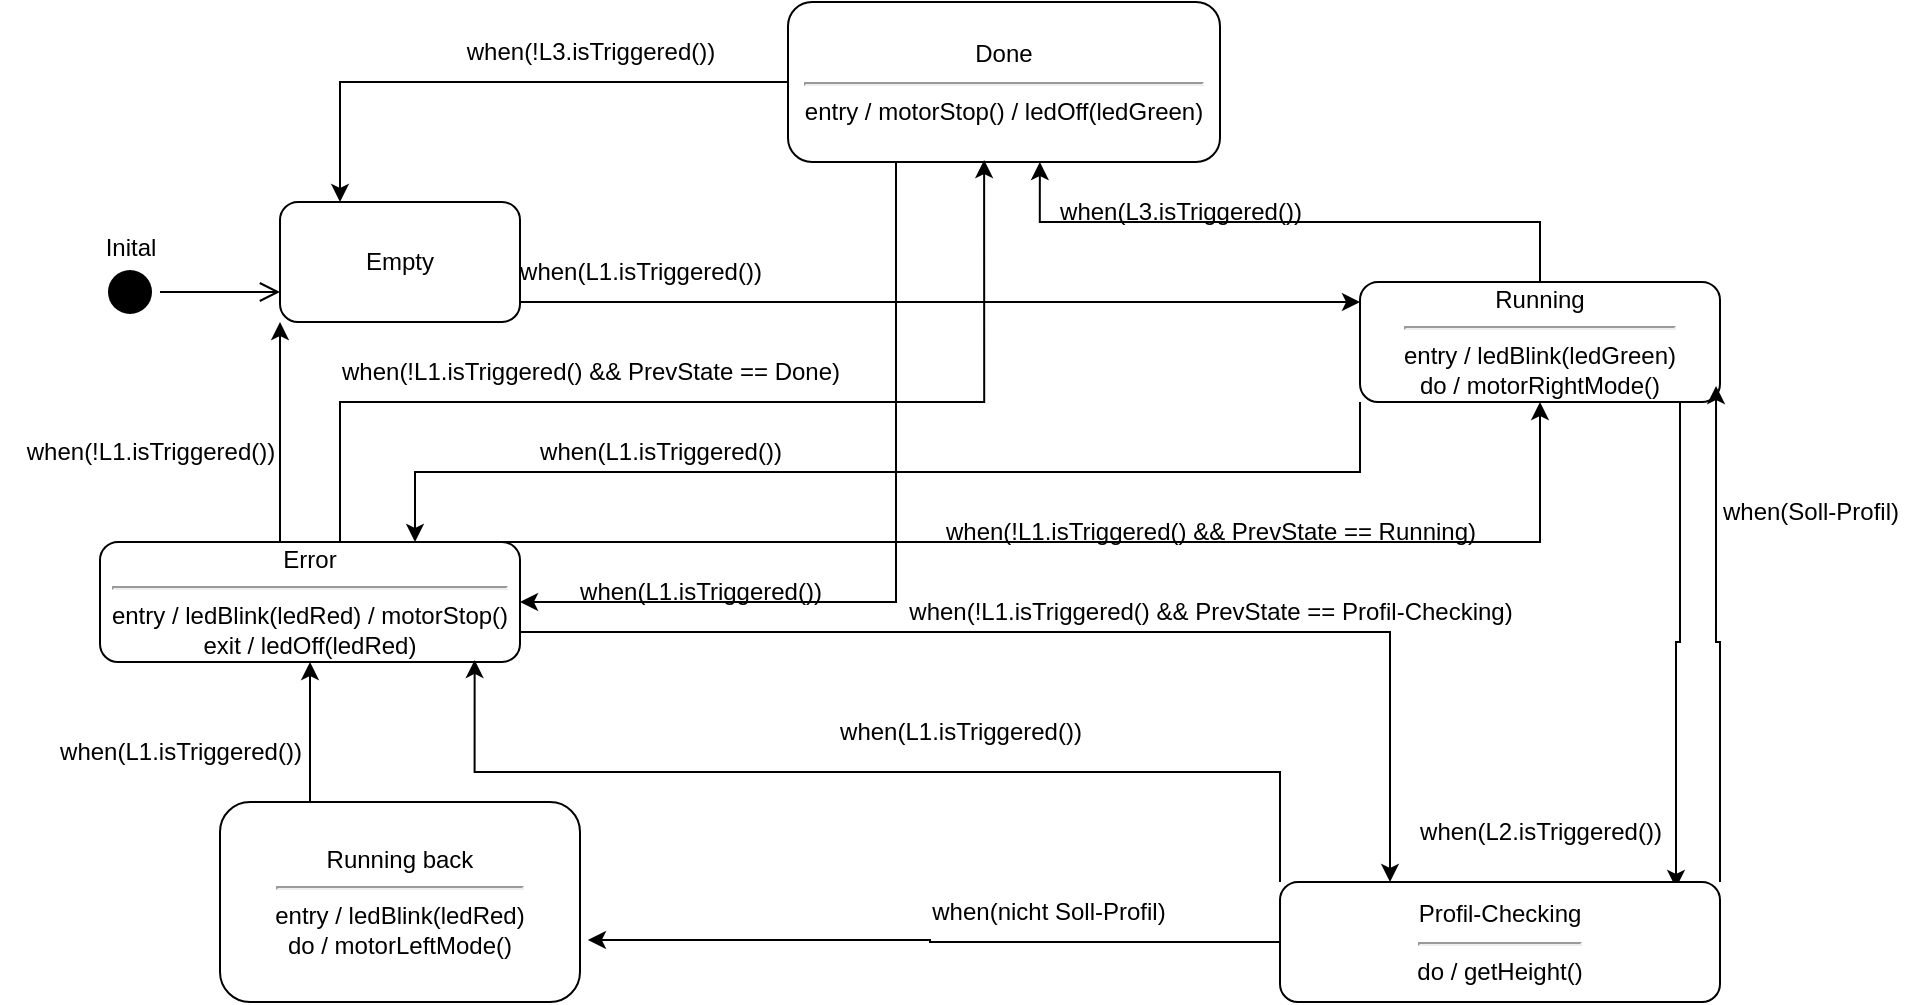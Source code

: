 <mxfile version="21.2.3" type="github">
  <diagram name="Seite-1" id="Nwx2H7trwIIYwiWYOAmo">
    <mxGraphModel dx="2204" dy="756" grid="1" gridSize="10" guides="1" tooltips="1" connect="1" arrows="1" fold="1" page="1" pageScale="1" pageWidth="827" pageHeight="1169" math="0" shadow="0">
      <root>
        <mxCell id="0" />
        <mxCell id="1" parent="0" />
        <mxCell id="sjmx7I6ZA5P_2bOnnSbX-5" style="edgeStyle=orthogonalEdgeStyle;rounded=0;orthogonalLoop=1;jettySize=auto;html=1;exitX=1;exitY=0.5;exitDx=0;exitDy=0;" edge="1" parent="1" source="sjmx7I6ZA5P_2bOnnSbX-1" target="sjmx7I6ZA5P_2bOnnSbX-3">
          <mxGeometry relative="1" as="geometry">
            <Array as="points">
              <mxPoint x="220" y="150" />
            </Array>
          </mxGeometry>
        </mxCell>
        <mxCell id="sjmx7I6ZA5P_2bOnnSbX-1" value="Empty" style="rounded=1;whiteSpace=wrap;html=1;" vertex="1" parent="1">
          <mxGeometry x="100" y="100" width="120" height="60" as="geometry" />
        </mxCell>
        <mxCell id="sjmx7I6ZA5P_2bOnnSbX-18" style="edgeStyle=orthogonalEdgeStyle;rounded=0;orthogonalLoop=1;jettySize=auto;html=1;exitX=0.5;exitY=0;exitDx=0;exitDy=0;entryX=0.583;entryY=1;entryDx=0;entryDy=0;entryPerimeter=0;" edge="1" parent="1" source="sjmx7I6ZA5P_2bOnnSbX-3" target="sjmx7I6ZA5P_2bOnnSbX-16">
          <mxGeometry relative="1" as="geometry" />
        </mxCell>
        <mxCell id="sjmx7I6ZA5P_2bOnnSbX-64" style="edgeStyle=orthogonalEdgeStyle;rounded=0;orthogonalLoop=1;jettySize=auto;html=1;exitX=0.75;exitY=1;exitDx=0;exitDy=0;entryX=0.9;entryY=0.05;entryDx=0;entryDy=0;entryPerimeter=0;" edge="1" parent="1" source="sjmx7I6ZA5P_2bOnnSbX-3" target="sjmx7I6ZA5P_2bOnnSbX-7">
          <mxGeometry relative="1" as="geometry">
            <Array as="points">
              <mxPoint x="800" y="200" />
              <mxPoint x="800" y="320" />
              <mxPoint x="798" y="320" />
            </Array>
          </mxGeometry>
        </mxCell>
        <mxCell id="sjmx7I6ZA5P_2bOnnSbX-71" style="edgeStyle=orthogonalEdgeStyle;rounded=0;orthogonalLoop=1;jettySize=auto;html=1;exitX=0;exitY=1;exitDx=0;exitDy=0;entryX=0.75;entryY=0;entryDx=0;entryDy=0;" edge="1" parent="1" source="sjmx7I6ZA5P_2bOnnSbX-3" target="sjmx7I6ZA5P_2bOnnSbX-25">
          <mxGeometry relative="1" as="geometry" />
        </mxCell>
        <mxCell id="sjmx7I6ZA5P_2bOnnSbX-3" value="Running&lt;hr&gt;entry / ledBlink(ledGreen)&lt;br&gt;do / motorRightMode()" style="rounded=1;whiteSpace=wrap;html=1;" vertex="1" parent="1">
          <mxGeometry x="640" y="140" width="180" height="60" as="geometry" />
        </mxCell>
        <mxCell id="sjmx7I6ZA5P_2bOnnSbX-47" style="edgeStyle=orthogonalEdgeStyle;rounded=0;orthogonalLoop=1;jettySize=auto;html=1;exitX=1;exitY=0;exitDx=0;exitDy=0;entryX=0.989;entryY=0.867;entryDx=0;entryDy=0;entryPerimeter=0;" edge="1" parent="1" source="sjmx7I6ZA5P_2bOnnSbX-7" target="sjmx7I6ZA5P_2bOnnSbX-3">
          <mxGeometry relative="1" as="geometry" />
        </mxCell>
        <mxCell id="sjmx7I6ZA5P_2bOnnSbX-77" style="edgeStyle=orthogonalEdgeStyle;rounded=0;orthogonalLoop=1;jettySize=auto;html=1;exitX=0;exitY=0.5;exitDx=0;exitDy=0;entryX=1.022;entryY=0.69;entryDx=0;entryDy=0;entryPerimeter=0;" edge="1" parent="1" source="sjmx7I6ZA5P_2bOnnSbX-7" target="sjmx7I6ZA5P_2bOnnSbX-10">
          <mxGeometry relative="1" as="geometry" />
        </mxCell>
        <mxCell id="sjmx7I6ZA5P_2bOnnSbX-7" value="Profil-Checking&lt;hr&gt;do / getHeight()" style="rounded=1;whiteSpace=wrap;html=1;" vertex="1" parent="1">
          <mxGeometry x="600" y="440" width="220" height="60" as="geometry" />
        </mxCell>
        <mxCell id="sjmx7I6ZA5P_2bOnnSbX-26" style="edgeStyle=orthogonalEdgeStyle;rounded=0;orthogonalLoop=1;jettySize=auto;html=1;exitX=0.5;exitY=0;exitDx=0;exitDy=0;entryX=0.5;entryY=1;entryDx=0;entryDy=0;" edge="1" parent="1" source="sjmx7I6ZA5P_2bOnnSbX-10" target="sjmx7I6ZA5P_2bOnnSbX-25">
          <mxGeometry relative="1" as="geometry">
            <Array as="points">
              <mxPoint x="115" y="400" />
            </Array>
          </mxGeometry>
        </mxCell>
        <mxCell id="sjmx7I6ZA5P_2bOnnSbX-10" value="Running back&lt;hr&gt;entry / ledBlink(ledRed)&lt;br&gt;do / motorLeftMode()" style="rounded=1;whiteSpace=wrap;html=1;" vertex="1" parent="1">
          <mxGeometry x="70" y="400" width="180" height="100" as="geometry" />
        </mxCell>
        <mxCell id="sjmx7I6ZA5P_2bOnnSbX-13" value="when(Soll-Profil)" style="text;html=1;align=center;verticalAlign=middle;resizable=0;points=[];autosize=1;strokeColor=none;fillColor=none;" vertex="1" parent="1">
          <mxGeometry x="810" y="240" width="110" height="30" as="geometry" />
        </mxCell>
        <mxCell id="sjmx7I6ZA5P_2bOnnSbX-14" value="when(L1.isTriggered())" style="text;html=1;align=center;verticalAlign=middle;resizable=0;points=[];autosize=1;strokeColor=none;fillColor=none;" vertex="1" parent="1">
          <mxGeometry x="210" y="120" width="140" height="30" as="geometry" />
        </mxCell>
        <mxCell id="sjmx7I6ZA5P_2bOnnSbX-15" value="when(L2.isTriggered())" style="text;html=1;align=center;verticalAlign=middle;resizable=0;points=[];autosize=1;strokeColor=none;fillColor=none;" vertex="1" parent="1">
          <mxGeometry x="660" y="400" width="140" height="30" as="geometry" />
        </mxCell>
        <mxCell id="sjmx7I6ZA5P_2bOnnSbX-20" style="edgeStyle=orthogonalEdgeStyle;rounded=0;orthogonalLoop=1;jettySize=auto;html=1;exitX=0;exitY=0.5;exitDx=0;exitDy=0;entryX=0.25;entryY=0;entryDx=0;entryDy=0;" edge="1" parent="1" source="sjmx7I6ZA5P_2bOnnSbX-16" target="sjmx7I6ZA5P_2bOnnSbX-1">
          <mxGeometry relative="1" as="geometry" />
        </mxCell>
        <mxCell id="sjmx7I6ZA5P_2bOnnSbX-73" style="edgeStyle=orthogonalEdgeStyle;rounded=0;orthogonalLoop=1;jettySize=auto;html=1;exitX=0.25;exitY=1;exitDx=0;exitDy=0;entryX=1;entryY=0.5;entryDx=0;entryDy=0;" edge="1" parent="1" source="sjmx7I6ZA5P_2bOnnSbX-16" target="sjmx7I6ZA5P_2bOnnSbX-25">
          <mxGeometry relative="1" as="geometry" />
        </mxCell>
        <mxCell id="sjmx7I6ZA5P_2bOnnSbX-16" value="Done&lt;hr&gt;entry / motorStop() / ledOff(ledGreen)" style="rounded=1;whiteSpace=wrap;html=1;" vertex="1" parent="1">
          <mxGeometry x="354" width="216" height="80" as="geometry" />
        </mxCell>
        <mxCell id="sjmx7I6ZA5P_2bOnnSbX-19" value="when(L3.isTriggered())" style="text;html=1;align=center;verticalAlign=middle;resizable=0;points=[];autosize=1;strokeColor=none;fillColor=none;" vertex="1" parent="1">
          <mxGeometry x="480" y="90" width="140" height="30" as="geometry" />
        </mxCell>
        <mxCell id="sjmx7I6ZA5P_2bOnnSbX-21" value="&lt;font style=&quot;font-size: 12px;&quot;&gt;when(!L3.isTriggered())&lt;br&gt;&lt;/font&gt;" style="text;html=1;align=center;verticalAlign=middle;resizable=0;points=[];autosize=1;strokeColor=none;fillColor=none;" vertex="1" parent="1">
          <mxGeometry x="180" y="10" width="150" height="30" as="geometry" />
        </mxCell>
        <mxCell id="sjmx7I6ZA5P_2bOnnSbX-60" style="edgeStyle=orthogonalEdgeStyle;rounded=0;orthogonalLoop=1;jettySize=auto;html=1;exitX=0.75;exitY=0;exitDx=0;exitDy=0;entryX=0.5;entryY=1;entryDx=0;entryDy=0;" edge="1" parent="1" source="sjmx7I6ZA5P_2bOnnSbX-25" target="sjmx7I6ZA5P_2bOnnSbX-3">
          <mxGeometry relative="1" as="geometry">
            <Array as="points">
              <mxPoint x="730" y="270" />
            </Array>
          </mxGeometry>
        </mxCell>
        <mxCell id="sjmx7I6ZA5P_2bOnnSbX-68" style="edgeStyle=orthogonalEdgeStyle;rounded=0;orthogonalLoop=1;jettySize=auto;html=1;exitX=0.75;exitY=0;exitDx=0;exitDy=0;entryX=0.454;entryY=0.988;entryDx=0;entryDy=0;entryPerimeter=0;" edge="1" parent="1" source="sjmx7I6ZA5P_2bOnnSbX-25" target="sjmx7I6ZA5P_2bOnnSbX-16">
          <mxGeometry relative="1" as="geometry">
            <Array as="points">
              <mxPoint x="130" y="270" />
              <mxPoint x="130" y="200" />
              <mxPoint x="452" y="200" />
            </Array>
          </mxGeometry>
        </mxCell>
        <mxCell id="sjmx7I6ZA5P_2bOnnSbX-69" style="edgeStyle=orthogonalEdgeStyle;rounded=0;orthogonalLoop=1;jettySize=auto;html=1;exitX=0.5;exitY=0;exitDx=0;exitDy=0;entryX=0;entryY=1;entryDx=0;entryDy=0;" edge="1" parent="1" source="sjmx7I6ZA5P_2bOnnSbX-25" target="sjmx7I6ZA5P_2bOnnSbX-1">
          <mxGeometry relative="1" as="geometry">
            <Array as="points">
              <mxPoint x="100" y="270" />
            </Array>
          </mxGeometry>
        </mxCell>
        <mxCell id="sjmx7I6ZA5P_2bOnnSbX-75" style="edgeStyle=orthogonalEdgeStyle;rounded=0;orthogonalLoop=1;jettySize=auto;html=1;exitX=1;exitY=0.75;exitDx=0;exitDy=0;entryX=0.25;entryY=0;entryDx=0;entryDy=0;" edge="1" parent="1" source="sjmx7I6ZA5P_2bOnnSbX-25" target="sjmx7I6ZA5P_2bOnnSbX-7">
          <mxGeometry relative="1" as="geometry" />
        </mxCell>
        <mxCell id="sjmx7I6ZA5P_2bOnnSbX-25" value="Error&lt;hr&gt;entry / ledBlink(ledRed) / motorStop()&lt;br&gt;exit / ledOff(ledRed)" style="rounded=1;whiteSpace=wrap;html=1;" vertex="1" parent="1">
          <mxGeometry x="10" y="270" width="210" height="60" as="geometry" />
        </mxCell>
        <mxCell id="sjmx7I6ZA5P_2bOnnSbX-28" value="when(L1.isTriggered())" style="text;html=1;align=center;verticalAlign=middle;resizable=0;points=[];autosize=1;strokeColor=none;fillColor=none;" vertex="1" parent="1">
          <mxGeometry x="-20" y="360" width="140" height="30" as="geometry" />
        </mxCell>
        <mxCell id="sjmx7I6ZA5P_2bOnnSbX-32" value="when(L1.isTriggered())" style="text;html=1;align=center;verticalAlign=middle;resizable=0;points=[];autosize=1;strokeColor=none;fillColor=none;" vertex="1" parent="1">
          <mxGeometry x="220" y="210" width="140" height="30" as="geometry" />
        </mxCell>
        <mxCell id="sjmx7I6ZA5P_2bOnnSbX-35" value="" style="edgeStyle=orthogonalEdgeStyle;rounded=0;orthogonalLoop=1;jettySize=auto;html=1;exitX=0;exitY=0;exitDx=0;exitDy=0;entryX=0.892;entryY=0.983;entryDx=0;entryDy=0;entryPerimeter=0;" edge="1" parent="1" source="sjmx7I6ZA5P_2bOnnSbX-7" target="sjmx7I6ZA5P_2bOnnSbX-25">
          <mxGeometry relative="1" as="geometry">
            <mxPoint x="400" y="410" as="sourcePoint" />
            <mxPoint x="280" y="360" as="targetPoint" />
          </mxGeometry>
        </mxCell>
        <mxCell id="sjmx7I6ZA5P_2bOnnSbX-36" value="when(L1.isTriggered())" style="text;html=1;align=center;verticalAlign=middle;resizable=0;points=[];autosize=1;strokeColor=none;fillColor=none;" vertex="1" parent="1">
          <mxGeometry x="370" y="350" width="140" height="30" as="geometry" />
        </mxCell>
        <mxCell id="sjmx7I6ZA5P_2bOnnSbX-39" value="when(L1.isTriggered())" style="text;html=1;align=center;verticalAlign=middle;resizable=0;points=[];autosize=1;strokeColor=none;fillColor=none;" vertex="1" parent="1">
          <mxGeometry x="240" y="280" width="140" height="30" as="geometry" />
        </mxCell>
        <mxCell id="sjmx7I6ZA5P_2bOnnSbX-51" value="" style="ellipse;html=1;shape=startState;fillColor=#000000;strokeColor=none;" vertex="1" parent="1">
          <mxGeometry x="10" y="130" width="30" height="30" as="geometry" />
        </mxCell>
        <mxCell id="sjmx7I6ZA5P_2bOnnSbX-52" value="" style="edgeStyle=orthogonalEdgeStyle;html=1;verticalAlign=bottom;endArrow=open;endSize=8;strokeColor=#000000;rounded=0;entryX=0;entryY=0.75;entryDx=0;entryDy=0;" edge="1" source="sjmx7I6ZA5P_2bOnnSbX-51" parent="1" target="sjmx7I6ZA5P_2bOnnSbX-1">
          <mxGeometry relative="1" as="geometry">
            <mxPoint x="25" y="210" as="targetPoint" />
          </mxGeometry>
        </mxCell>
        <mxCell id="sjmx7I6ZA5P_2bOnnSbX-53" value="Inital" style="text;html=1;align=center;verticalAlign=middle;resizable=0;points=[];autosize=1;strokeColor=none;fillColor=none;" vertex="1" parent="1">
          <mxGeometry y="108" width="50" height="30" as="geometry" />
        </mxCell>
        <mxCell id="sjmx7I6ZA5P_2bOnnSbX-30" value="when(!L1.isTriggered())" style="text;html=1;align=center;verticalAlign=middle;resizable=0;points=[];autosize=1;strokeColor=none;fillColor=none;" vertex="1" parent="1">
          <mxGeometry x="-40" y="210" width="150" height="30" as="geometry" />
        </mxCell>
        <mxCell id="sjmx7I6ZA5P_2bOnnSbX-57" value="when(!L1.isTriggered() &amp;amp;&amp;amp; PrevState == Done)" style="text;html=1;align=center;verticalAlign=middle;resizable=0;points=[];autosize=1;strokeColor=none;fillColor=none;" vertex="1" parent="1">
          <mxGeometry x="120" y="170" width="270" height="30" as="geometry" />
        </mxCell>
        <mxCell id="sjmx7I6ZA5P_2bOnnSbX-59" value="when(!L1.isTriggered() &amp;amp;&amp;amp; PrevState == Profil-Checking)" style="text;html=1;align=center;verticalAlign=middle;resizable=0;points=[];autosize=1;strokeColor=none;fillColor=none;" vertex="1" parent="1">
          <mxGeometry x="400" y="290" width="330" height="30" as="geometry" />
        </mxCell>
        <mxCell id="sjmx7I6ZA5P_2bOnnSbX-61" value="when(!L1.isTriggered() &amp;amp;&amp;amp; PrevState == Running)" style="text;html=1;align=center;verticalAlign=middle;resizable=0;points=[];autosize=1;strokeColor=none;fillColor=none;" vertex="1" parent="1">
          <mxGeometry x="420" y="250" width="290" height="30" as="geometry" />
        </mxCell>
        <mxCell id="sjmx7I6ZA5P_2bOnnSbX-12" value="when(nicht Soll-Profil)" style="text;html=1;align=center;verticalAlign=middle;resizable=0;points=[];autosize=1;strokeColor=none;fillColor=none;" vertex="1" parent="1">
          <mxGeometry x="414" y="440" width="140" height="30" as="geometry" />
        </mxCell>
      </root>
    </mxGraphModel>
  </diagram>
</mxfile>
